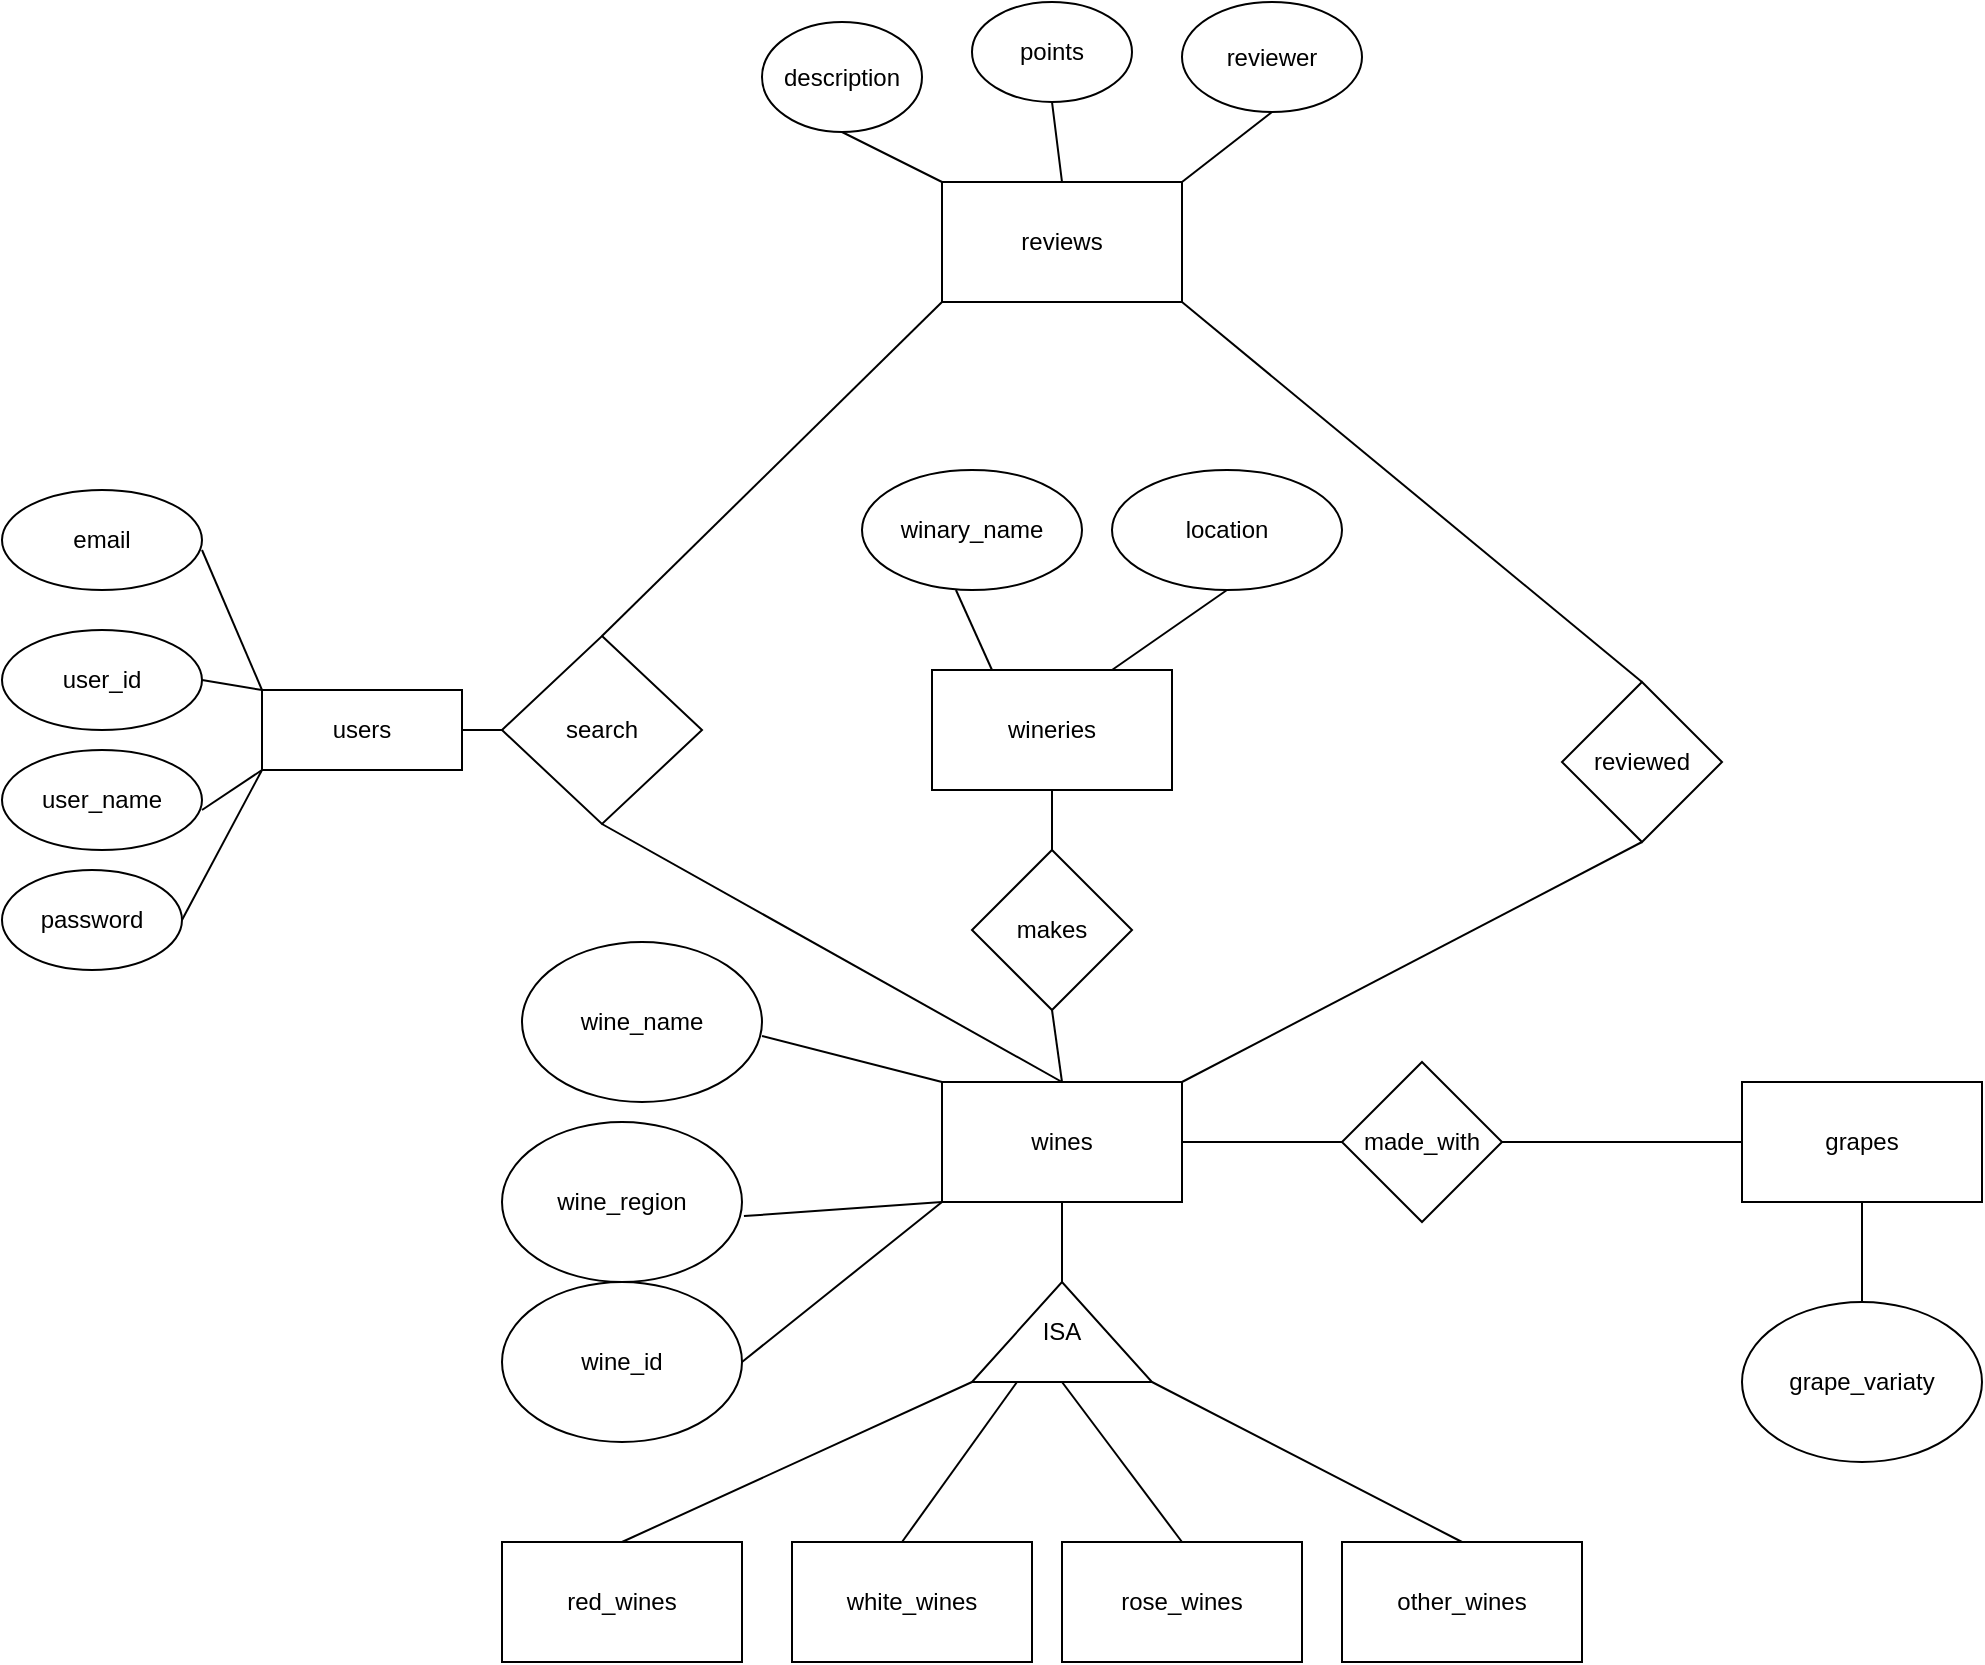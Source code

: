 <mxfile version="24.3.1" type="device">
  <diagram name="Page-1" id="FzaJG3xEwVWiVA3lc7FO">
    <mxGraphModel dx="1354" dy="880" grid="1" gridSize="10" guides="1" tooltips="1" connect="1" arrows="1" fold="1" page="1" pageScale="1" pageWidth="1169" pageHeight="827" math="0" shadow="0">
      <root>
        <mxCell id="0" />
        <mxCell id="1" parent="0" />
        <mxCell id="iCtBEtqFeT84g1pX9Pqj-1" value="&lt;div&gt;users&lt;/div&gt;" style="rounded=0;whiteSpace=wrap;html=1;" vertex="1" parent="1">
          <mxGeometry x="220" y="464" width="100" height="40" as="geometry" />
        </mxCell>
        <mxCell id="iCtBEtqFeT84g1pX9Pqj-2" value="wineries" style="rounded=0;whiteSpace=wrap;html=1;" vertex="1" parent="1">
          <mxGeometry x="555" y="454" width="120" height="60" as="geometry" />
        </mxCell>
        <mxCell id="iCtBEtqFeT84g1pX9Pqj-3" value="&lt;div&gt;wines&lt;br&gt;&lt;/div&gt;" style="rounded=0;whiteSpace=wrap;html=1;" vertex="1" parent="1">
          <mxGeometry x="560" y="660" width="120" height="60" as="geometry" />
        </mxCell>
        <mxCell id="iCtBEtqFeT84g1pX9Pqj-4" value="user_id" style="ellipse;whiteSpace=wrap;html=1;" vertex="1" parent="1">
          <mxGeometry x="90" y="434" width="100" height="50" as="geometry" />
        </mxCell>
        <mxCell id="iCtBEtqFeT84g1pX9Pqj-5" value="&lt;div&gt;user_name&lt;/div&gt;" style="ellipse;whiteSpace=wrap;html=1;" vertex="1" parent="1">
          <mxGeometry x="90" y="494" width="100" height="50" as="geometry" />
        </mxCell>
        <mxCell id="iCtBEtqFeT84g1pX9Pqj-6" value="" style="endArrow=none;html=1;rounded=0;exitX=1;exitY=0.5;exitDx=0;exitDy=0;" edge="1" parent="1" source="iCtBEtqFeT84g1pX9Pqj-4">
          <mxGeometry width="50" height="50" relative="1" as="geometry">
            <mxPoint x="190" y="444" as="sourcePoint" />
            <mxPoint x="220" y="464" as="targetPoint" />
          </mxGeometry>
        </mxCell>
        <mxCell id="iCtBEtqFeT84g1pX9Pqj-7" value="" style="endArrow=none;html=1;rounded=0;entryX=0;entryY=1;entryDx=0;entryDy=0;" edge="1" parent="1" target="iCtBEtqFeT84g1pX9Pqj-1">
          <mxGeometry width="50" height="50" relative="1" as="geometry">
            <mxPoint x="190" y="524" as="sourcePoint" />
            <mxPoint x="240" y="474" as="targetPoint" />
          </mxGeometry>
        </mxCell>
        <mxCell id="iCtBEtqFeT84g1pX9Pqj-8" value="password" style="ellipse;whiteSpace=wrap;html=1;" vertex="1" parent="1">
          <mxGeometry x="90" y="554" width="90" height="50" as="geometry" />
        </mxCell>
        <mxCell id="iCtBEtqFeT84g1pX9Pqj-9" value="" style="endArrow=none;html=1;rounded=0;entryX=0;entryY=1;entryDx=0;entryDy=0;exitX=1;exitY=0.5;exitDx=0;exitDy=0;" edge="1" parent="1" source="iCtBEtqFeT84g1pX9Pqj-8" target="iCtBEtqFeT84g1pX9Pqj-1">
          <mxGeometry width="50" height="50" relative="1" as="geometry">
            <mxPoint x="180" y="594" as="sourcePoint" />
            <mxPoint x="230" y="544" as="targetPoint" />
          </mxGeometry>
        </mxCell>
        <mxCell id="iCtBEtqFeT84g1pX9Pqj-10" value="email" style="ellipse;whiteSpace=wrap;html=1;" vertex="1" parent="1">
          <mxGeometry x="90" y="364" width="100" height="50" as="geometry" />
        </mxCell>
        <mxCell id="iCtBEtqFeT84g1pX9Pqj-11" value="" style="endArrow=none;html=1;rounded=0;entryX=0;entryY=0;entryDx=0;entryDy=0;" edge="1" parent="1" target="iCtBEtqFeT84g1pX9Pqj-1">
          <mxGeometry width="50" height="50" relative="1" as="geometry">
            <mxPoint x="190" y="394" as="sourcePoint" />
            <mxPoint x="240" y="344" as="targetPoint" />
          </mxGeometry>
        </mxCell>
        <mxCell id="iCtBEtqFeT84g1pX9Pqj-12" value="search" style="rhombus;whiteSpace=wrap;html=1;" vertex="1" parent="1">
          <mxGeometry x="340" y="437" width="100" height="94" as="geometry" />
        </mxCell>
        <mxCell id="iCtBEtqFeT84g1pX9Pqj-13" value="reviews" style="rounded=0;whiteSpace=wrap;html=1;" vertex="1" parent="1">
          <mxGeometry x="560" y="210" width="120" height="60" as="geometry" />
        </mxCell>
        <mxCell id="iCtBEtqFeT84g1pX9Pqj-14" value="" style="endArrow=none;html=1;rounded=0;entryX=0;entryY=0.5;entryDx=0;entryDy=0;exitX=1;exitY=0.5;exitDx=0;exitDy=0;" edge="1" parent="1" source="iCtBEtqFeT84g1pX9Pqj-1" target="iCtBEtqFeT84g1pX9Pqj-12">
          <mxGeometry width="50" height="50" relative="1" as="geometry">
            <mxPoint x="280" y="405" as="sourcePoint" />
            <mxPoint x="330" y="355" as="targetPoint" />
          </mxGeometry>
        </mxCell>
        <mxCell id="iCtBEtqFeT84g1pX9Pqj-15" value="" style="endArrow=none;html=1;rounded=0;exitX=0.5;exitY=0;exitDx=0;exitDy=0;entryX=0;entryY=1;entryDx=0;entryDy=0;" edge="1" parent="1" source="iCtBEtqFeT84g1pX9Pqj-12" target="iCtBEtqFeT84g1pX9Pqj-13">
          <mxGeometry width="50" height="50" relative="1" as="geometry">
            <mxPoint x="650" y="327.5" as="sourcePoint" />
            <mxPoint x="630" y="197.5" as="targetPoint" />
          </mxGeometry>
        </mxCell>
        <mxCell id="iCtBEtqFeT84g1pX9Pqj-16" value="red_wines" style="rounded=0;whiteSpace=wrap;html=1;" vertex="1" parent="1">
          <mxGeometry x="340" y="890" width="120" height="60" as="geometry" />
        </mxCell>
        <mxCell id="iCtBEtqFeT84g1pX9Pqj-17" value="white_wines" style="rounded=0;whiteSpace=wrap;html=1;" vertex="1" parent="1">
          <mxGeometry x="485" y="890" width="120" height="60" as="geometry" />
        </mxCell>
        <mxCell id="iCtBEtqFeT84g1pX9Pqj-18" value="rose_wines" style="rounded=0;whiteSpace=wrap;html=1;" vertex="1" parent="1">
          <mxGeometry x="620" y="890" width="120" height="60" as="geometry" />
        </mxCell>
        <mxCell id="iCtBEtqFeT84g1pX9Pqj-19" value="other_wines" style="rounded=0;whiteSpace=wrap;html=1;" vertex="1" parent="1">
          <mxGeometry x="760" y="890" width="120" height="60" as="geometry" />
        </mxCell>
        <mxCell id="iCtBEtqFeT84g1pX9Pqj-27" value="ISA" style="shape=trapezoid;perimeter=trapezoidPerimeter;whiteSpace=wrap;html=1;fixedSize=1;size=60;" vertex="1" parent="1">
          <mxGeometry x="575" y="760" width="90" height="50" as="geometry" />
        </mxCell>
        <mxCell id="iCtBEtqFeT84g1pX9Pqj-28" value="" style="endArrow=none;html=1;rounded=0;entryX=0;entryY=1;entryDx=0;entryDy=0;" edge="1" parent="1" target="iCtBEtqFeT84g1pX9Pqj-27">
          <mxGeometry width="50" height="50" relative="1" as="geometry">
            <mxPoint x="400" y="890" as="sourcePoint" />
            <mxPoint x="450" y="840" as="targetPoint" />
          </mxGeometry>
        </mxCell>
        <mxCell id="iCtBEtqFeT84g1pX9Pqj-29" value="" style="endArrow=none;html=1;rounded=0;entryX=0.25;entryY=1;entryDx=0;entryDy=0;" edge="1" parent="1" target="iCtBEtqFeT84g1pX9Pqj-27">
          <mxGeometry width="50" height="50" relative="1" as="geometry">
            <mxPoint x="540" y="890" as="sourcePoint" />
            <mxPoint x="590" y="840" as="targetPoint" />
          </mxGeometry>
        </mxCell>
        <mxCell id="iCtBEtqFeT84g1pX9Pqj-30" value="" style="endArrow=none;html=1;rounded=0;exitX=0.5;exitY=0;exitDx=0;exitDy=0;" edge="1" parent="1" source="iCtBEtqFeT84g1pX9Pqj-18">
          <mxGeometry width="50" height="50" relative="1" as="geometry">
            <mxPoint x="570" y="860" as="sourcePoint" />
            <mxPoint x="620" y="810" as="targetPoint" />
          </mxGeometry>
        </mxCell>
        <mxCell id="iCtBEtqFeT84g1pX9Pqj-31" value="" style="endArrow=none;html=1;rounded=0;entryX=1;entryY=1;entryDx=0;entryDy=0;exitX=0.5;exitY=0;exitDx=0;exitDy=0;" edge="1" parent="1" source="iCtBEtqFeT84g1pX9Pqj-19" target="iCtBEtqFeT84g1pX9Pqj-27">
          <mxGeometry width="50" height="50" relative="1" as="geometry">
            <mxPoint x="630" y="930" as="sourcePoint" />
            <mxPoint x="680" y="880" as="targetPoint" />
          </mxGeometry>
        </mxCell>
        <mxCell id="iCtBEtqFeT84g1pX9Pqj-32" value="" style="endArrow=none;html=1;rounded=0;exitX=0.5;exitY=0;exitDx=0;exitDy=0;" edge="1" parent="1" source="iCtBEtqFeT84g1pX9Pqj-27">
          <mxGeometry width="50" height="50" relative="1" as="geometry">
            <mxPoint x="570" y="770" as="sourcePoint" />
            <mxPoint x="620" y="720" as="targetPoint" />
          </mxGeometry>
        </mxCell>
        <mxCell id="iCtBEtqFeT84g1pX9Pqj-33" value="description" style="ellipse;whiteSpace=wrap;html=1;" vertex="1" parent="1">
          <mxGeometry x="470" y="130" width="80" height="55" as="geometry" />
        </mxCell>
        <mxCell id="iCtBEtqFeT84g1pX9Pqj-34" value="" style="endArrow=none;html=1;rounded=0;entryX=0.5;entryY=1;entryDx=0;entryDy=0;" edge="1" parent="1" source="iCtBEtqFeT84g1pX9Pqj-13" target="iCtBEtqFeT84g1pX9Pqj-33">
          <mxGeometry width="50" height="50" relative="1" as="geometry">
            <mxPoint x="450" y="145" as="sourcePoint" />
            <mxPoint x="600" y="175" as="targetPoint" />
          </mxGeometry>
        </mxCell>
        <mxCell id="iCtBEtqFeT84g1pX9Pqj-35" value="points" style="ellipse;whiteSpace=wrap;html=1;" vertex="1" parent="1">
          <mxGeometry x="575" y="120" width="80" height="50" as="geometry" />
        </mxCell>
        <mxCell id="iCtBEtqFeT84g1pX9Pqj-37" value="" style="endArrow=none;html=1;rounded=0;exitX=0.5;exitY=0;exitDx=0;exitDy=0;entryX=0.5;entryY=1;entryDx=0;entryDy=0;" edge="1" parent="1" source="iCtBEtqFeT84g1pX9Pqj-13" target="iCtBEtqFeT84g1pX9Pqj-35">
          <mxGeometry width="50" height="50" relative="1" as="geometry">
            <mxPoint x="600" y="205" as="sourcePoint" />
            <mxPoint x="650" y="155" as="targetPoint" />
          </mxGeometry>
        </mxCell>
        <mxCell id="iCtBEtqFeT84g1pX9Pqj-39" value="grapes" style="rounded=0;whiteSpace=wrap;html=1;" vertex="1" parent="1">
          <mxGeometry x="960" y="660" width="120" height="60" as="geometry" />
        </mxCell>
        <mxCell id="iCtBEtqFeT84g1pX9Pqj-40" value="grape_variaty" style="ellipse;whiteSpace=wrap;html=1;" vertex="1" parent="1">
          <mxGeometry x="960" y="770" width="120" height="80" as="geometry" />
        </mxCell>
        <mxCell id="iCtBEtqFeT84g1pX9Pqj-41" value="wine_region" style="ellipse;whiteSpace=wrap;html=1;" vertex="1" parent="1">
          <mxGeometry x="340" y="680" width="120" height="80" as="geometry" />
        </mxCell>
        <mxCell id="iCtBEtqFeT84g1pX9Pqj-42" value="wine_id" style="ellipse;whiteSpace=wrap;html=1;" vertex="1" parent="1">
          <mxGeometry x="340" y="760" width="120" height="80" as="geometry" />
        </mxCell>
        <mxCell id="iCtBEtqFeT84g1pX9Pqj-45" value="" style="endArrow=none;html=1;rounded=0;entryX=0.5;entryY=1;entryDx=0;entryDy=0;" edge="1" parent="1" target="iCtBEtqFeT84g1pX9Pqj-39">
          <mxGeometry width="50" height="50" relative="1" as="geometry">
            <mxPoint x="1020" y="770" as="sourcePoint" />
            <mxPoint x="1070" y="720" as="targetPoint" />
          </mxGeometry>
        </mxCell>
        <mxCell id="iCtBEtqFeT84g1pX9Pqj-46" value="made_with" style="rhombus;whiteSpace=wrap;html=1;" vertex="1" parent="1">
          <mxGeometry x="760" y="650" width="80" height="80" as="geometry" />
        </mxCell>
        <mxCell id="iCtBEtqFeT84g1pX9Pqj-47" value="" style="endArrow=none;html=1;rounded=0;entryX=0;entryY=0.5;entryDx=0;entryDy=0;" edge="1" parent="1" target="iCtBEtqFeT84g1pX9Pqj-39">
          <mxGeometry width="50" height="50" relative="1" as="geometry">
            <mxPoint x="840" y="690" as="sourcePoint" />
            <mxPoint x="890" y="640" as="targetPoint" />
          </mxGeometry>
        </mxCell>
        <mxCell id="iCtBEtqFeT84g1pX9Pqj-48" value="" style="endArrow=none;html=1;rounded=0;entryX=0;entryY=0.5;entryDx=0;entryDy=0;exitX=1;exitY=0.5;exitDx=0;exitDy=0;" edge="1" parent="1" source="iCtBEtqFeT84g1pX9Pqj-3" target="iCtBEtqFeT84g1pX9Pqj-46">
          <mxGeometry width="50" height="50" relative="1" as="geometry">
            <mxPoint x="680" y="697" as="sourcePoint" />
            <mxPoint x="730" y="647" as="targetPoint" />
          </mxGeometry>
        </mxCell>
        <mxCell id="iCtBEtqFeT84g1pX9Pqj-49" value="" style="endArrow=none;html=1;rounded=0;entryX=0;entryY=1;entryDx=0;entryDy=0;exitX=1.008;exitY=0.588;exitDx=0;exitDy=0;exitPerimeter=0;" edge="1" parent="1" source="iCtBEtqFeT84g1pX9Pqj-41" target="iCtBEtqFeT84g1pX9Pqj-3">
          <mxGeometry width="50" height="50" relative="1" as="geometry">
            <mxPoint x="490" y="590" as="sourcePoint" />
            <mxPoint x="550" y="650" as="targetPoint" />
          </mxGeometry>
        </mxCell>
        <mxCell id="iCtBEtqFeT84g1pX9Pqj-50" value="" style="endArrow=none;html=1;rounded=0;entryX=0;entryY=1;entryDx=0;entryDy=0;exitX=1;exitY=0.5;exitDx=0;exitDy=0;" edge="1" parent="1" source="iCtBEtqFeT84g1pX9Pqj-42" target="iCtBEtqFeT84g1pX9Pqj-3">
          <mxGeometry width="50" height="50" relative="1" as="geometry">
            <mxPoint x="490" y="725" as="sourcePoint" />
            <mxPoint x="540" y="675" as="targetPoint" />
          </mxGeometry>
        </mxCell>
        <mxCell id="iCtBEtqFeT84g1pX9Pqj-51" value="wine_name" style="ellipse;whiteSpace=wrap;html=1;" vertex="1" parent="1">
          <mxGeometry x="350" y="590" width="120" height="80" as="geometry" />
        </mxCell>
        <mxCell id="iCtBEtqFeT84g1pX9Pqj-53" value="" style="endArrow=none;html=1;rounded=0;entryX=0;entryY=0;entryDx=0;entryDy=0;exitX=1;exitY=0.588;exitDx=0;exitDy=0;exitPerimeter=0;" edge="1" parent="1" source="iCtBEtqFeT84g1pX9Pqj-51" target="iCtBEtqFeT84g1pX9Pqj-3">
          <mxGeometry width="50" height="50" relative="1" as="geometry">
            <mxPoint x="485" y="560" as="sourcePoint" />
            <mxPoint x="535" y="510" as="targetPoint" />
          </mxGeometry>
        </mxCell>
        <mxCell id="iCtBEtqFeT84g1pX9Pqj-54" value="makes" style="rhombus;whiteSpace=wrap;html=1;" vertex="1" parent="1">
          <mxGeometry x="575" y="544" width="80" height="80" as="geometry" />
        </mxCell>
        <mxCell id="iCtBEtqFeT84g1pX9Pqj-55" value="" style="endArrow=none;html=1;rounded=0;exitX=0.5;exitY=0;exitDx=0;exitDy=0;entryX=0.5;entryY=1;entryDx=0;entryDy=0;" edge="1" parent="1" source="iCtBEtqFeT84g1pX9Pqj-3" target="iCtBEtqFeT84g1pX9Pqj-54">
          <mxGeometry width="50" height="50" relative="1" as="geometry">
            <mxPoint x="655" y="620" as="sourcePoint" />
            <mxPoint x="705" y="570" as="targetPoint" />
          </mxGeometry>
        </mxCell>
        <mxCell id="iCtBEtqFeT84g1pX9Pqj-56" value="" style="endArrow=none;html=1;rounded=0;entryX=0.5;entryY=1;entryDx=0;entryDy=0;exitX=0.5;exitY=0;exitDx=0;exitDy=0;" edge="1" parent="1" source="iCtBEtqFeT84g1pX9Pqj-54" target="iCtBEtqFeT84g1pX9Pqj-2">
          <mxGeometry width="50" height="50" relative="1" as="geometry">
            <mxPoint x="705" y="590" as="sourcePoint" />
            <mxPoint x="755" y="540" as="targetPoint" />
          </mxGeometry>
        </mxCell>
        <mxCell id="iCtBEtqFeT84g1pX9Pqj-57" value="winary_name" style="ellipse;whiteSpace=wrap;html=1;" vertex="1" parent="1">
          <mxGeometry x="520" y="354" width="110" height="60" as="geometry" />
        </mxCell>
        <mxCell id="iCtBEtqFeT84g1pX9Pqj-58" value="" style="endArrow=none;html=1;rounded=0;entryX=0.427;entryY=1;entryDx=0;entryDy=0;exitX=0.25;exitY=0;exitDx=0;exitDy=0;entryPerimeter=0;" edge="1" parent="1" source="iCtBEtqFeT84g1pX9Pqj-2" target="iCtBEtqFeT84g1pX9Pqj-57">
          <mxGeometry width="50" height="50" relative="1" as="geometry">
            <mxPoint x="865" y="495" as="sourcePoint" />
            <mxPoint x="915" y="445" as="targetPoint" />
          </mxGeometry>
        </mxCell>
        <mxCell id="iCtBEtqFeT84g1pX9Pqj-59" value="location" style="ellipse;whiteSpace=wrap;html=1;" vertex="1" parent="1">
          <mxGeometry x="645" y="354" width="115" height="60" as="geometry" />
        </mxCell>
        <mxCell id="iCtBEtqFeT84g1pX9Pqj-60" value="" style="endArrow=none;html=1;rounded=0;entryX=0.5;entryY=1;entryDx=0;entryDy=0;exitX=0.75;exitY=0;exitDx=0;exitDy=0;" edge="1" parent="1" source="iCtBEtqFeT84g1pX9Pqj-2" target="iCtBEtqFeT84g1pX9Pqj-59">
          <mxGeometry width="50" height="50" relative="1" as="geometry">
            <mxPoint x="865" y="554" as="sourcePoint" />
            <mxPoint x="915" y="504" as="targetPoint" />
          </mxGeometry>
        </mxCell>
        <mxCell id="iCtBEtqFeT84g1pX9Pqj-61" value="" style="endArrow=none;html=1;rounded=0;exitX=0.5;exitY=1;exitDx=0;exitDy=0;entryX=0.5;entryY=0;entryDx=0;entryDy=0;" edge="1" parent="1" source="iCtBEtqFeT84g1pX9Pqj-12" target="iCtBEtqFeT84g1pX9Pqj-3">
          <mxGeometry width="50" height="50" relative="1" as="geometry">
            <mxPoint x="510" y="455" as="sourcePoint" />
            <mxPoint x="560" y="405" as="targetPoint" />
          </mxGeometry>
        </mxCell>
        <mxCell id="iCtBEtqFeT84g1pX9Pqj-62" value="reviewed" style="rhombus;whiteSpace=wrap;html=1;" vertex="1" parent="1">
          <mxGeometry x="870" y="460" width="80" height="80" as="geometry" />
        </mxCell>
        <mxCell id="iCtBEtqFeT84g1pX9Pqj-63" value="" style="endArrow=none;html=1;rounded=0;exitX=1;exitY=1;exitDx=0;exitDy=0;entryX=0.5;entryY=0;entryDx=0;entryDy=0;" edge="1" parent="1" source="iCtBEtqFeT84g1pX9Pqj-13" target="iCtBEtqFeT84g1pX9Pqj-62">
          <mxGeometry width="50" height="50" relative="1" as="geometry">
            <mxPoint x="760" y="350" as="sourcePoint" />
            <mxPoint x="770" y="360" as="targetPoint" />
          </mxGeometry>
        </mxCell>
        <mxCell id="iCtBEtqFeT84g1pX9Pqj-64" value="" style="endArrow=none;html=1;rounded=0;entryX=0.5;entryY=1;entryDx=0;entryDy=0;exitX=1;exitY=0;exitDx=0;exitDy=0;" edge="1" parent="1" source="iCtBEtqFeT84g1pX9Pqj-3" target="iCtBEtqFeT84g1pX9Pqj-62">
          <mxGeometry width="50" height="50" relative="1" as="geometry">
            <mxPoint x="695" y="430" as="sourcePoint" />
            <mxPoint x="745" y="380" as="targetPoint" />
          </mxGeometry>
        </mxCell>
        <mxCell id="iCtBEtqFeT84g1pX9Pqj-65" value="reviewer" style="ellipse;whiteSpace=wrap;html=1;" vertex="1" parent="1">
          <mxGeometry x="680" y="120" width="90" height="55" as="geometry" />
        </mxCell>
        <mxCell id="iCtBEtqFeT84g1pX9Pqj-66" value="" style="endArrow=none;html=1;rounded=0;entryX=0.5;entryY=1;entryDx=0;entryDy=0;exitX=1;exitY=0;exitDx=0;exitDy=0;" edge="1" parent="1" source="iCtBEtqFeT84g1pX9Pqj-13" target="iCtBEtqFeT84g1pX9Pqj-65">
          <mxGeometry width="50" height="50" relative="1" as="geometry">
            <mxPoint x="675" y="225" as="sourcePoint" />
            <mxPoint x="730" y="210" as="targetPoint" />
          </mxGeometry>
        </mxCell>
      </root>
    </mxGraphModel>
  </diagram>
</mxfile>

